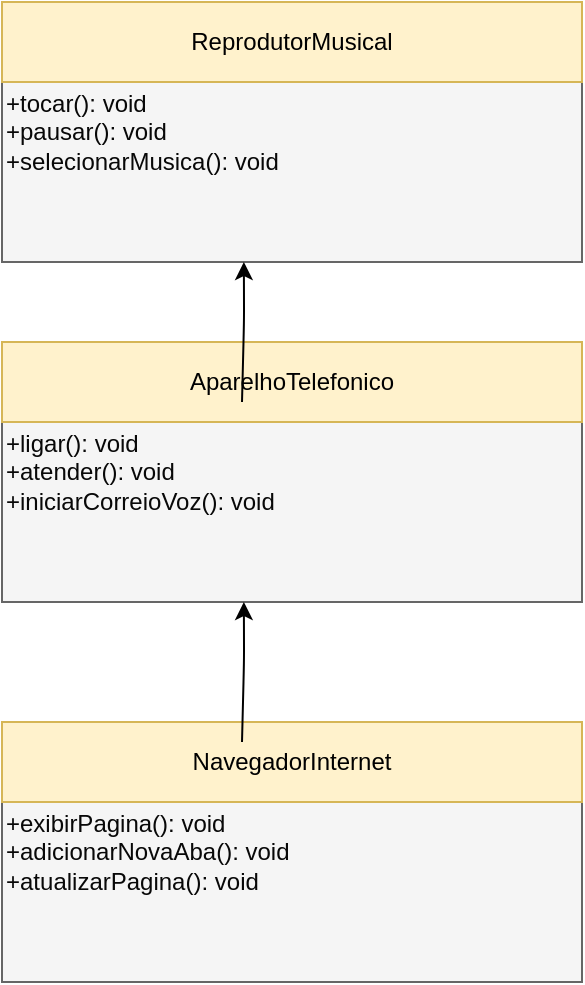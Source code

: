 <mxfile>
    <diagram id="Pg0YqHZrm_nPTyZoBgD1" name="Página-1">
        <mxGraphModel dx="1130" dy="792" grid="1" gridSize="10" guides="1" tooltips="1" connect="1" arrows="1" fold="1" page="1" pageScale="1" pageWidth="827" pageHeight="1169" math="0" shadow="0">
            <root>
                <mxCell id="0"/>
                <mxCell id="1" parent="0"/>
                <mxCell id="2" value="&lt;span class=&quot;selectable-text copyable-text&quot;&gt;+tocar(): void &lt;br&gt;+pausar(): void &lt;br&gt;+selecionarMusica(): void&lt;/span&gt;" style="rounded=0;whiteSpace=wrap;html=1;fillColor=#f5f5f5;fontColor=#080808;strokeColor=#666666;align=left;" vertex="1" parent="1">
                    <mxGeometry x="320" y="60" width="290" height="130" as="geometry"/>
                </mxCell>
                <mxCell id="3" value="&lt;font color=&quot;#000000&quot;&gt;ReprodutorMusical&lt;/font&gt;" style="rounded=0;whiteSpace=wrap;html=1;fillColor=#fff2cc;strokeColor=#d6b656;" vertex="1" parent="1">
                    <mxGeometry x="320" y="60" width="290" height="40" as="geometry"/>
                </mxCell>
                <mxCell id="4" value="&lt;span class=&quot;selectable-text copyable-text&quot;&gt;+ligar(): void &lt;br&gt;+atender(): void &lt;br&gt;+iniciarCorreioVoz(): void&lt;/span&gt;" style="rounded=0;whiteSpace=wrap;html=1;fillColor=#f5f5f5;fontColor=#080808;strokeColor=#666666;align=left;" vertex="1" parent="1">
                    <mxGeometry x="320" y="230" width="290" height="130" as="geometry"/>
                </mxCell>
                <mxCell id="5" value="&lt;font color=&quot;#000000&quot;&gt;AparelhoTelefonico&lt;/font&gt;" style="rounded=0;whiteSpace=wrap;html=1;fillColor=#fff2cc;strokeColor=#d6b656;" vertex="1" parent="1">
                    <mxGeometry x="320" y="230" width="290" height="40" as="geometry"/>
                </mxCell>
                <mxCell id="6" value="&lt;span class=&quot;selectable-text copyable-text&quot;&gt;+exibirPagina(): void &lt;br&gt;+adicionarNovaAba(): void &lt;br&gt;+atualizarPagina(): void&lt;/span&gt;" style="rounded=0;whiteSpace=wrap;html=1;fillColor=#f5f5f5;fontColor=#080808;strokeColor=#666666;align=left;" vertex="1" parent="1">
                    <mxGeometry x="320" y="420" width="290" height="130" as="geometry"/>
                </mxCell>
                <mxCell id="7" value="&lt;font color=&quot;#000000&quot;&gt;NavegadorInternet&lt;/font&gt;" style="rounded=0;whiteSpace=wrap;html=1;fillColor=#fff2cc;strokeColor=#d6b656;" vertex="1" parent="1">
                    <mxGeometry x="320" y="420" width="290" height="40" as="geometry"/>
                </mxCell>
                <mxCell id="8" value="" style="endArrow=classic;html=1;fontColor=#000000;entryX=0.417;entryY=1;entryDx=0;entryDy=0;entryPerimeter=0;" edge="1" parent="1" target="4">
                    <mxGeometry width="50" height="50" relative="1" as="geometry">
                        <mxPoint x="440" y="430" as="sourcePoint"/>
                        <mxPoint x="490" y="380" as="targetPoint"/>
                        <Array as="points">
                            <mxPoint x="441" y="390"/>
                            <mxPoint x="441" y="380"/>
                        </Array>
                    </mxGeometry>
                </mxCell>
                <mxCell id="9" value="" style="endArrow=classic;html=1;fontColor=#000000;entryX=0.417;entryY=1;entryDx=0;entryDy=0;entryPerimeter=0;" edge="1" parent="1">
                    <mxGeometry width="50" height="50" relative="1" as="geometry">
                        <mxPoint x="440" y="260" as="sourcePoint"/>
                        <mxPoint x="440.93" y="190" as="targetPoint"/>
                        <Array as="points">
                            <mxPoint x="441" y="220"/>
                            <mxPoint x="441" y="210"/>
                        </Array>
                    </mxGeometry>
                </mxCell>
            </root>
        </mxGraphModel>
    </diagram>
</mxfile>